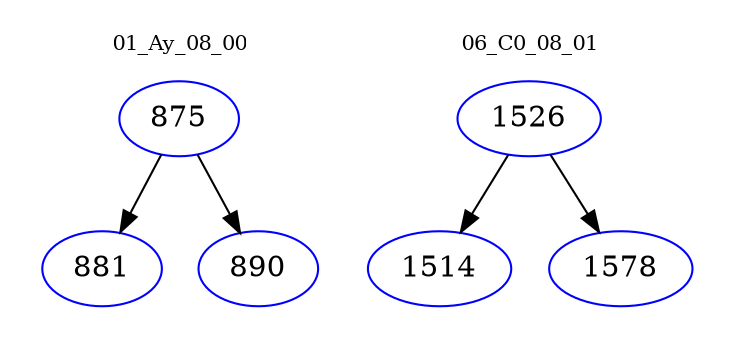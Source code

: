 digraph{
subgraph cluster_0 {
color = white
label = "01_Ay_08_00";
fontsize=10;
T0_875 [label="875", color="blue"]
T0_875 -> T0_881 [color="black"]
T0_881 [label="881", color="blue"]
T0_875 -> T0_890 [color="black"]
T0_890 [label="890", color="blue"]
}
subgraph cluster_1 {
color = white
label = "06_C0_08_01";
fontsize=10;
T1_1526 [label="1526", color="blue"]
T1_1526 -> T1_1514 [color="black"]
T1_1514 [label="1514", color="blue"]
T1_1526 -> T1_1578 [color="black"]
T1_1578 [label="1578", color="blue"]
}
}
